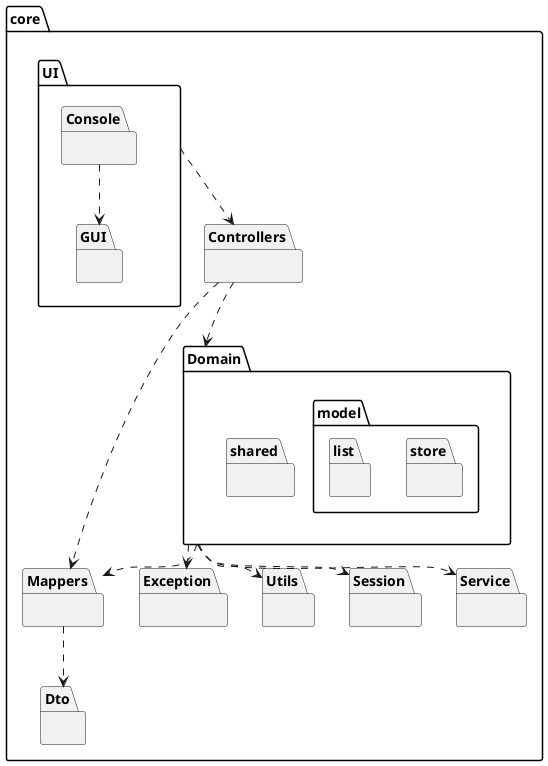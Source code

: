 @startuml PackageDiagram
package core {
    package Controllers {}
    package UI {
        package GUI {}
        package Console {}
    }
    package Domain {
        package model {
            package store {}
            package list {}
        }
        package shared {}
    }
    package Dto {}
    package Mappers {}
    package Exception {}
    package Utils {}
    package Session {}
    package Service {}
}

Console ..> GUI

Controllers ..> Mappers
Controllers ..> Domain

UI ..> Controllers

Domain ..> Mappers
Domain ..> Utils
Domain ..> Exception
Domain ..> Service
Domain ..> Session

Mappers ..> Dto

@enduml